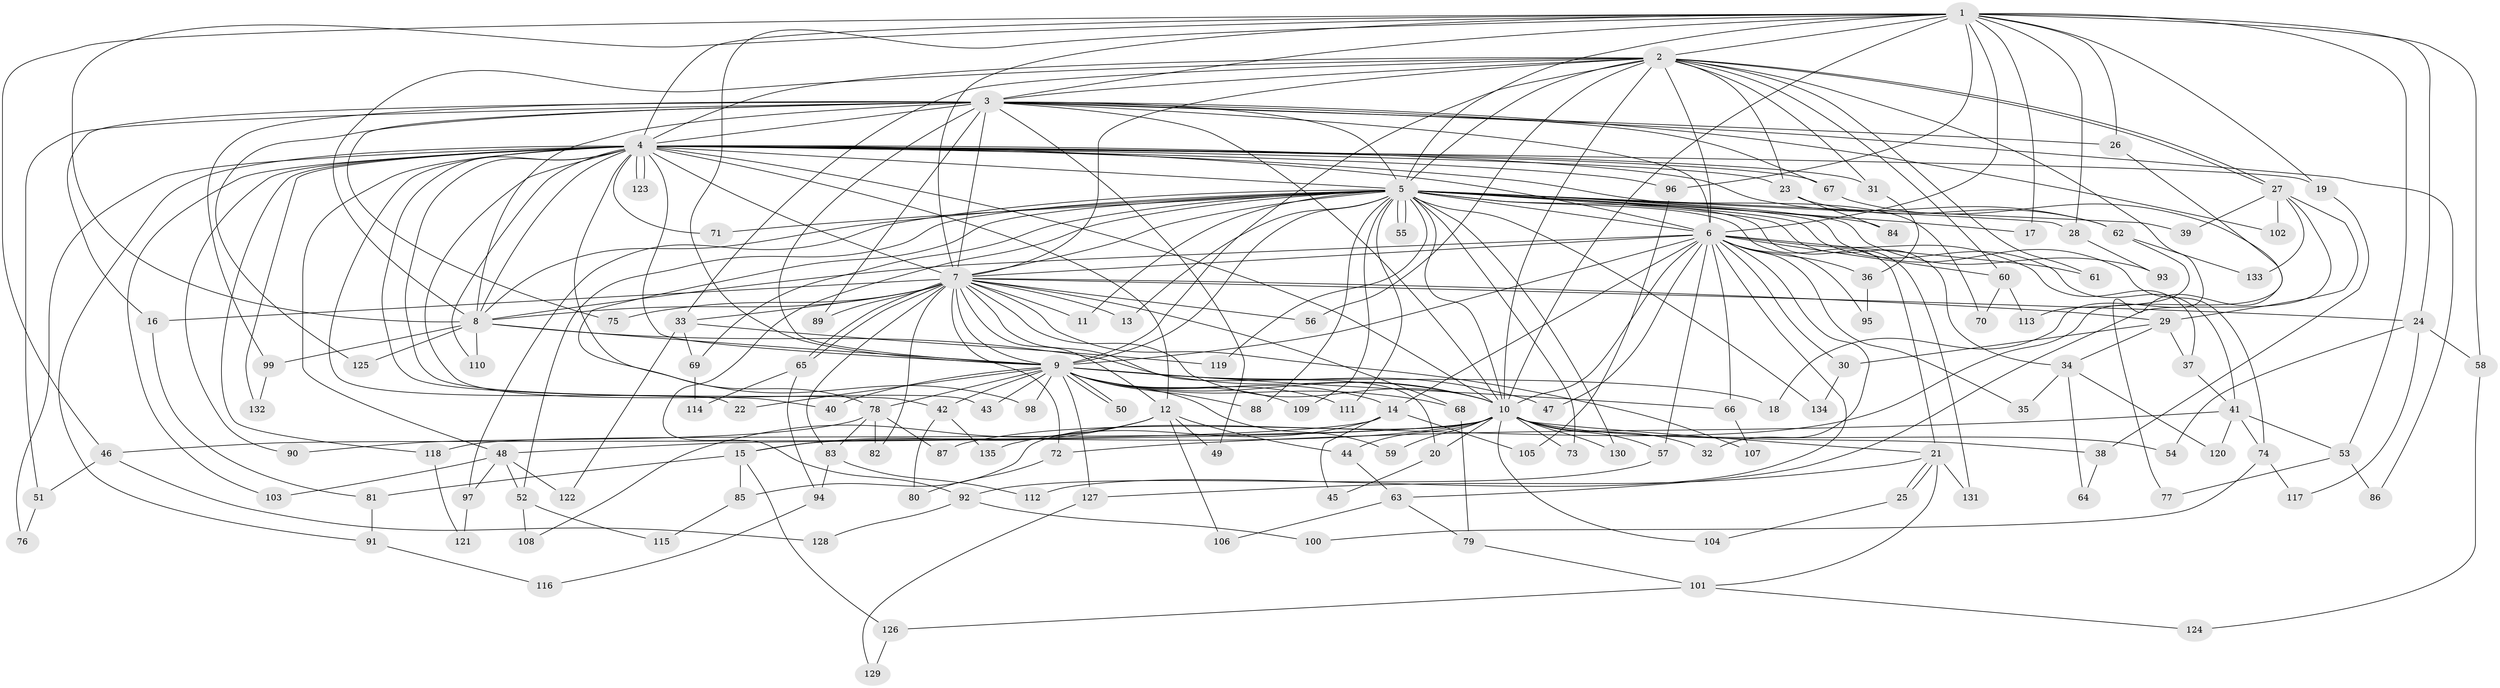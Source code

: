 // Generated by graph-tools (version 1.1) at 2025/43/03/09/25 04:43:29]
// undirected, 135 vertices, 295 edges
graph export_dot {
graph [start="1"]
  node [color=gray90,style=filled];
  1;
  2;
  3;
  4;
  5;
  6;
  7;
  8;
  9;
  10;
  11;
  12;
  13;
  14;
  15;
  16;
  17;
  18;
  19;
  20;
  21;
  22;
  23;
  24;
  25;
  26;
  27;
  28;
  29;
  30;
  31;
  32;
  33;
  34;
  35;
  36;
  37;
  38;
  39;
  40;
  41;
  42;
  43;
  44;
  45;
  46;
  47;
  48;
  49;
  50;
  51;
  52;
  53;
  54;
  55;
  56;
  57;
  58;
  59;
  60;
  61;
  62;
  63;
  64;
  65;
  66;
  67;
  68;
  69;
  70;
  71;
  72;
  73;
  74;
  75;
  76;
  77;
  78;
  79;
  80;
  81;
  82;
  83;
  84;
  85;
  86;
  87;
  88;
  89;
  90;
  91;
  92;
  93;
  94;
  95;
  96;
  97;
  98;
  99;
  100;
  101;
  102;
  103;
  104;
  105;
  106;
  107;
  108;
  109;
  110;
  111;
  112;
  113;
  114;
  115;
  116;
  117;
  118;
  119;
  120;
  121;
  122;
  123;
  124;
  125;
  126;
  127;
  128;
  129;
  130;
  131;
  132;
  133;
  134;
  135;
  1 -- 2;
  1 -- 3;
  1 -- 4;
  1 -- 5;
  1 -- 6;
  1 -- 7;
  1 -- 8;
  1 -- 9;
  1 -- 10;
  1 -- 17;
  1 -- 19;
  1 -- 24;
  1 -- 26;
  1 -- 28;
  1 -- 46;
  1 -- 53;
  1 -- 58;
  1 -- 96;
  2 -- 3;
  2 -- 4;
  2 -- 5;
  2 -- 6;
  2 -- 7;
  2 -- 8;
  2 -- 9;
  2 -- 10;
  2 -- 18;
  2 -- 23;
  2 -- 27;
  2 -- 27;
  2 -- 31;
  2 -- 33;
  2 -- 56;
  2 -- 60;
  2 -- 61;
  3 -- 4;
  3 -- 5;
  3 -- 6;
  3 -- 7;
  3 -- 8;
  3 -- 9;
  3 -- 10;
  3 -- 16;
  3 -- 26;
  3 -- 49;
  3 -- 51;
  3 -- 67;
  3 -- 75;
  3 -- 86;
  3 -- 89;
  3 -- 99;
  3 -- 102;
  3 -- 125;
  4 -- 5;
  4 -- 6;
  4 -- 7;
  4 -- 8;
  4 -- 9;
  4 -- 10;
  4 -- 12;
  4 -- 19;
  4 -- 22;
  4 -- 23;
  4 -- 31;
  4 -- 40;
  4 -- 42;
  4 -- 43;
  4 -- 48;
  4 -- 62;
  4 -- 67;
  4 -- 70;
  4 -- 71;
  4 -- 76;
  4 -- 90;
  4 -- 91;
  4 -- 96;
  4 -- 98;
  4 -- 103;
  4 -- 110;
  4 -- 118;
  4 -- 123;
  4 -- 123;
  4 -- 132;
  5 -- 6;
  5 -- 7;
  5 -- 8;
  5 -- 9;
  5 -- 10;
  5 -- 11;
  5 -- 13;
  5 -- 17;
  5 -- 21;
  5 -- 28;
  5 -- 34;
  5 -- 39;
  5 -- 41;
  5 -- 52;
  5 -- 55;
  5 -- 55;
  5 -- 69;
  5 -- 71;
  5 -- 73;
  5 -- 74;
  5 -- 78;
  5 -- 84;
  5 -- 88;
  5 -- 92;
  5 -- 93;
  5 -- 97;
  5 -- 109;
  5 -- 111;
  5 -- 119;
  5 -- 130;
  5 -- 131;
  5 -- 134;
  6 -- 7;
  6 -- 8;
  6 -- 9;
  6 -- 10;
  6 -- 14;
  6 -- 30;
  6 -- 32;
  6 -- 35;
  6 -- 36;
  6 -- 37;
  6 -- 47;
  6 -- 57;
  6 -- 60;
  6 -- 61;
  6 -- 66;
  6 -- 95;
  6 -- 112;
  7 -- 8;
  7 -- 9;
  7 -- 10;
  7 -- 11;
  7 -- 12;
  7 -- 13;
  7 -- 16;
  7 -- 20;
  7 -- 24;
  7 -- 29;
  7 -- 33;
  7 -- 56;
  7 -- 65;
  7 -- 65;
  7 -- 68;
  7 -- 72;
  7 -- 75;
  7 -- 82;
  7 -- 83;
  7 -- 89;
  7 -- 107;
  8 -- 9;
  8 -- 10;
  8 -- 99;
  8 -- 110;
  8 -- 125;
  9 -- 10;
  9 -- 14;
  9 -- 18;
  9 -- 22;
  9 -- 40;
  9 -- 42;
  9 -- 43;
  9 -- 47;
  9 -- 50;
  9 -- 50;
  9 -- 59;
  9 -- 66;
  9 -- 68;
  9 -- 78;
  9 -- 88;
  9 -- 98;
  9 -- 109;
  9 -- 111;
  9 -- 127;
  10 -- 15;
  10 -- 20;
  10 -- 21;
  10 -- 32;
  10 -- 38;
  10 -- 44;
  10 -- 48;
  10 -- 54;
  10 -- 57;
  10 -- 59;
  10 -- 73;
  10 -- 85;
  10 -- 104;
  10 -- 118;
  10 -- 130;
  12 -- 15;
  12 -- 44;
  12 -- 49;
  12 -- 106;
  12 -- 108;
  14 -- 45;
  14 -- 46;
  14 -- 105;
  14 -- 135;
  15 -- 81;
  15 -- 85;
  15 -- 126;
  16 -- 81;
  19 -- 38;
  20 -- 45;
  21 -- 25;
  21 -- 25;
  21 -- 101;
  21 -- 127;
  21 -- 131;
  23 -- 62;
  23 -- 84;
  24 -- 54;
  24 -- 58;
  24 -- 117;
  25 -- 104;
  26 -- 87;
  27 -- 29;
  27 -- 39;
  27 -- 63;
  27 -- 102;
  27 -- 133;
  28 -- 93;
  29 -- 30;
  29 -- 34;
  29 -- 37;
  30 -- 134;
  31 -- 36;
  33 -- 69;
  33 -- 119;
  33 -- 122;
  34 -- 35;
  34 -- 64;
  34 -- 120;
  36 -- 95;
  37 -- 41;
  38 -- 64;
  41 -- 53;
  41 -- 72;
  41 -- 74;
  41 -- 120;
  42 -- 80;
  42 -- 135;
  44 -- 63;
  46 -- 51;
  46 -- 128;
  48 -- 52;
  48 -- 97;
  48 -- 103;
  48 -- 122;
  51 -- 76;
  52 -- 108;
  52 -- 115;
  53 -- 77;
  53 -- 86;
  57 -- 92;
  58 -- 124;
  60 -- 70;
  60 -- 113;
  62 -- 113;
  62 -- 133;
  63 -- 79;
  63 -- 106;
  65 -- 94;
  65 -- 114;
  66 -- 107;
  67 -- 77;
  68 -- 79;
  69 -- 114;
  72 -- 80;
  74 -- 100;
  74 -- 117;
  78 -- 82;
  78 -- 83;
  78 -- 87;
  78 -- 90;
  79 -- 101;
  81 -- 91;
  83 -- 94;
  83 -- 112;
  85 -- 115;
  91 -- 116;
  92 -- 100;
  92 -- 128;
  94 -- 116;
  96 -- 105;
  97 -- 121;
  99 -- 132;
  101 -- 124;
  101 -- 126;
  118 -- 121;
  126 -- 129;
  127 -- 129;
}
